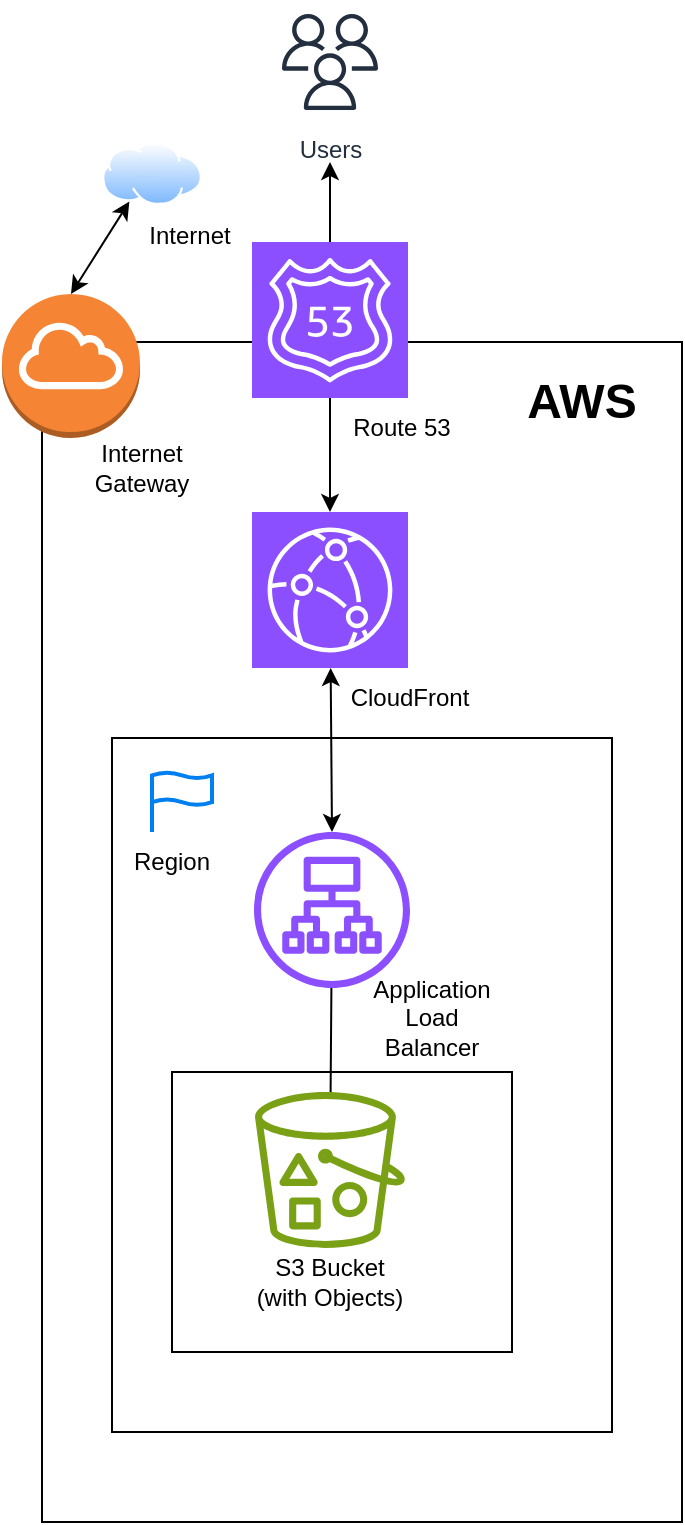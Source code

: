 <mxfile version="22.1.11" type="github">
  <diagram name="Page-1" id="XXBjbmQS_C-S8g48oErQ">
    <mxGraphModel dx="794" dy="1546" grid="1" gridSize="10" guides="1" tooltips="1" connect="1" arrows="1" fold="1" page="1" pageScale="1" pageWidth="850" pageHeight="1100" math="0" shadow="0">
      <root>
        <mxCell id="0" />
        <mxCell id="1" parent="0" />
        <mxCell id="vsckaJ0-dZqWZamOi-LE-1" value="" style="rounded=0;whiteSpace=wrap;html=1;" vertex="1" parent="1">
          <mxGeometry x="270" y="120" width="320" height="590" as="geometry" />
        </mxCell>
        <mxCell id="vsckaJ0-dZqWZamOi-LE-2" value="" style="sketch=0;points=[[0,0,0],[0.25,0,0],[0.5,0,0],[0.75,0,0],[1,0,0],[0,1,0],[0.25,1,0],[0.5,1,0],[0.75,1,0],[1,1,0],[0,0.25,0],[0,0.5,0],[0,0.75,0],[1,0.25,0],[1,0.5,0],[1,0.75,0]];outlineConnect=0;fontColor=#232F3E;fillColor=#8C4FFF;strokeColor=#ffffff;dashed=0;verticalLabelPosition=bottom;verticalAlign=top;align=center;html=1;fontSize=12;fontStyle=0;aspect=fixed;shape=mxgraph.aws4.resourceIcon;resIcon=mxgraph.aws4.route_53;" vertex="1" parent="1">
          <mxGeometry x="375" y="70" width="78" height="78" as="geometry" />
        </mxCell>
        <mxCell id="vsckaJ0-dZqWZamOi-LE-3" value="&lt;b&gt;&lt;font style=&quot;font-size: 24px;&quot;&gt;AWS&lt;/font&gt;&lt;/b&gt;" style="text;html=1;strokeColor=none;fillColor=none;align=center;verticalAlign=middle;whiteSpace=wrap;rounded=0;" vertex="1" parent="1">
          <mxGeometry x="510" y="135" width="60" height="30" as="geometry" />
        </mxCell>
        <mxCell id="vsckaJ0-dZqWZamOi-LE-4" value="Route 53" style="text;html=1;strokeColor=none;fillColor=none;align=center;verticalAlign=middle;whiteSpace=wrap;rounded=0;" vertex="1" parent="1">
          <mxGeometry x="420" y="148" width="60" height="30" as="geometry" />
        </mxCell>
        <mxCell id="vsckaJ0-dZqWZamOi-LE-5" value="" style="sketch=0;points=[[0,0,0],[0.25,0,0],[0.5,0,0],[0.75,0,0],[1,0,0],[0,1,0],[0.25,1,0],[0.5,1,0],[0.75,1,0],[1,1,0],[0,0.25,0],[0,0.5,0],[0,0.75,0],[1,0.25,0],[1,0.5,0],[1,0.75,0]];outlineConnect=0;fontColor=#232F3E;fillColor=#8C4FFF;strokeColor=#ffffff;dashed=0;verticalLabelPosition=bottom;verticalAlign=top;align=center;html=1;fontSize=12;fontStyle=0;aspect=fixed;shape=mxgraph.aws4.resourceIcon;resIcon=mxgraph.aws4.cloudfront;" vertex="1" parent="1">
          <mxGeometry x="375" y="205" width="78" height="78" as="geometry" />
        </mxCell>
        <mxCell id="vsckaJ0-dZqWZamOi-LE-6" value="CloudFront" style="text;html=1;strokeColor=none;fillColor=none;align=center;verticalAlign=middle;whiteSpace=wrap;rounded=0;" vertex="1" parent="1">
          <mxGeometry x="424" y="283" width="60" height="30" as="geometry" />
        </mxCell>
        <mxCell id="vsckaJ0-dZqWZamOi-LE-7" value="" style="rounded=0;whiteSpace=wrap;html=1;" vertex="1" parent="1">
          <mxGeometry x="305" y="318" width="250" height="347" as="geometry" />
        </mxCell>
        <mxCell id="vsckaJ0-dZqWZamOi-LE-8" value="" style="html=1;verticalLabelPosition=bottom;align=center;labelBackgroundColor=#ffffff;verticalAlign=top;strokeWidth=2;strokeColor=#0080F0;shadow=0;dashed=0;shape=mxgraph.ios7.icons.flag;" vertex="1" parent="1">
          <mxGeometry x="325" y="335" width="30" height="30" as="geometry" />
        </mxCell>
        <mxCell id="vsckaJ0-dZqWZamOi-LE-9" value="Region" style="text;html=1;strokeColor=none;fillColor=none;align=center;verticalAlign=middle;whiteSpace=wrap;rounded=0;" vertex="1" parent="1">
          <mxGeometry x="305" y="365" width="60" height="30" as="geometry" />
        </mxCell>
        <mxCell id="vsckaJ0-dZqWZamOi-LE-10" value="" style="sketch=0;outlineConnect=0;fontColor=#232F3E;gradientColor=none;fillColor=#8C4FFF;strokeColor=none;dashed=0;verticalLabelPosition=bottom;verticalAlign=top;align=center;html=1;fontSize=12;fontStyle=0;aspect=fixed;pointerEvents=1;shape=mxgraph.aws4.application_load_balancer;" vertex="1" parent="1">
          <mxGeometry x="376" y="365" width="78" height="78" as="geometry" />
        </mxCell>
        <mxCell id="vsckaJ0-dZqWZamOi-LE-11" value="Application Load Balancer" style="text;html=1;strokeColor=none;fillColor=none;align=center;verticalAlign=middle;whiteSpace=wrap;rounded=0;" vertex="1" parent="1">
          <mxGeometry x="435" y="443" width="60" height="30" as="geometry" />
        </mxCell>
        <mxCell id="vsckaJ0-dZqWZamOi-LE-12" value="" style="endArrow=classic;startArrow=classic;html=1;rounded=0;" edge="1" parent="1" target="vsckaJ0-dZqWZamOi-LE-5">
          <mxGeometry width="50" height="50" relative="1" as="geometry">
            <mxPoint x="415" y="365" as="sourcePoint" />
            <mxPoint x="435" y="575" as="targetPoint" />
          </mxGeometry>
        </mxCell>
        <mxCell id="vsckaJ0-dZqWZamOi-LE-13" value="" style="rounded=0;whiteSpace=wrap;html=1;" vertex="1" parent="1">
          <mxGeometry x="335" y="485" width="170" height="140" as="geometry" />
        </mxCell>
        <mxCell id="vsckaJ0-dZqWZamOi-LE-19" value="" style="endArrow=none;html=1;rounded=0;" edge="1" parent="1" target="vsckaJ0-dZqWZamOi-LE-27" source="vsckaJ0-dZqWZamOi-LE-10">
          <mxGeometry width="50" height="50" relative="1" as="geometry">
            <mxPoint x="410" y="480" as="sourcePoint" />
            <mxPoint x="409" y="590" as="targetPoint" />
          </mxGeometry>
        </mxCell>
        <mxCell id="vsckaJ0-dZqWZamOi-LE-22" value="" style="outlineConnect=0;dashed=0;verticalLabelPosition=bottom;verticalAlign=top;align=center;html=1;shape=mxgraph.aws3.internet_gateway;fillColor=#F58534;gradientColor=none;" vertex="1" parent="1">
          <mxGeometry x="250" y="96" width="69" height="72" as="geometry" />
        </mxCell>
        <mxCell id="vsckaJ0-dZqWZamOi-LE-23" value="Internet Gateway" style="text;html=1;strokeColor=none;fillColor=none;align=center;verticalAlign=middle;whiteSpace=wrap;rounded=0;" vertex="1" parent="1">
          <mxGeometry x="290" y="168" width="60" height="30" as="geometry" />
        </mxCell>
        <mxCell id="vsckaJ0-dZqWZamOi-LE-24" value="" style="image;aspect=fixed;perimeter=ellipsePerimeter;html=1;align=center;shadow=0;dashed=0;spacingTop=3;image=img/lib/active_directory/internet_cloud.svg;" vertex="1" parent="1">
          <mxGeometry x="300" y="20" width="50" height="31.5" as="geometry" />
        </mxCell>
        <mxCell id="vsckaJ0-dZqWZamOi-LE-25" value="" style="endArrow=classic;startArrow=classic;html=1;rounded=0;entryX=0.25;entryY=1;entryDx=0;entryDy=0;exitX=0.5;exitY=0;exitDx=0;exitDy=0;exitPerimeter=0;" edge="1" parent="1" source="vsckaJ0-dZqWZamOi-LE-22" target="vsckaJ0-dZqWZamOi-LE-24">
          <mxGeometry width="50" height="50" relative="1" as="geometry">
            <mxPoint x="450" y="160" as="sourcePoint" />
            <mxPoint x="500" y="110" as="targetPoint" />
          </mxGeometry>
        </mxCell>
        <mxCell id="vsckaJ0-dZqWZamOi-LE-26" value="Internet" style="text;html=1;strokeColor=none;fillColor=none;align=center;verticalAlign=middle;whiteSpace=wrap;rounded=0;" vertex="1" parent="1">
          <mxGeometry x="314" y="51.5" width="60" height="30" as="geometry" />
        </mxCell>
        <mxCell id="vsckaJ0-dZqWZamOi-LE-27" value="" style="sketch=0;outlineConnect=0;fontColor=#232F3E;gradientColor=none;fillColor=#7AA116;strokeColor=none;dashed=0;verticalLabelPosition=bottom;verticalAlign=top;align=center;html=1;fontSize=12;fontStyle=0;aspect=fixed;pointerEvents=1;shape=mxgraph.aws4.bucket_with_objects;" vertex="1" parent="1">
          <mxGeometry x="376.5" y="495" width="75" height="78" as="geometry" />
        </mxCell>
        <mxCell id="vsckaJ0-dZqWZamOi-LE-28" value="S3 Bucket (with Objects)" style="text;html=1;strokeColor=none;fillColor=none;align=center;verticalAlign=middle;whiteSpace=wrap;rounded=0;" vertex="1" parent="1">
          <mxGeometry x="374" y="575" width="80" height="30" as="geometry" />
        </mxCell>
        <mxCell id="vsckaJ0-dZqWZamOi-LE-32" value="" style="endArrow=classic;html=1;rounded=0;exitX=0.5;exitY=0;exitDx=0;exitDy=0;exitPerimeter=0;" edge="1" parent="1" source="vsckaJ0-dZqWZamOi-LE-2">
          <mxGeometry width="50" height="50" relative="1" as="geometry">
            <mxPoint x="420" y="60" as="sourcePoint" />
            <mxPoint x="414" y="30" as="targetPoint" />
          </mxGeometry>
        </mxCell>
        <mxCell id="vsckaJ0-dZqWZamOi-LE-36" value="Users" style="sketch=0;outlineConnect=0;fontColor=#232F3E;gradientColor=none;strokeColor=#232F3E;fillColor=#ffffff;dashed=0;verticalLabelPosition=bottom;verticalAlign=top;align=center;html=1;fontSize=12;fontStyle=0;aspect=fixed;shape=mxgraph.aws4.resourceIcon;resIcon=mxgraph.aws4.users;" vertex="1" parent="1">
          <mxGeometry x="384" y="-50" width="60" height="60" as="geometry" />
        </mxCell>
        <mxCell id="vsckaJ0-dZqWZamOi-LE-37" value="" style="endArrow=classic;html=1;rounded=0;entryX=0.5;entryY=0;entryDx=0;entryDy=0;entryPerimeter=0;exitX=0.5;exitY=1;exitDx=0;exitDy=0;exitPerimeter=0;" edge="1" parent="1" source="vsckaJ0-dZqWZamOi-LE-2" target="vsckaJ0-dZqWZamOi-LE-5">
          <mxGeometry width="50" height="50" relative="1" as="geometry">
            <mxPoint x="410" y="150" as="sourcePoint" />
            <mxPoint x="430" y="140" as="targetPoint" />
          </mxGeometry>
        </mxCell>
      </root>
    </mxGraphModel>
  </diagram>
</mxfile>
